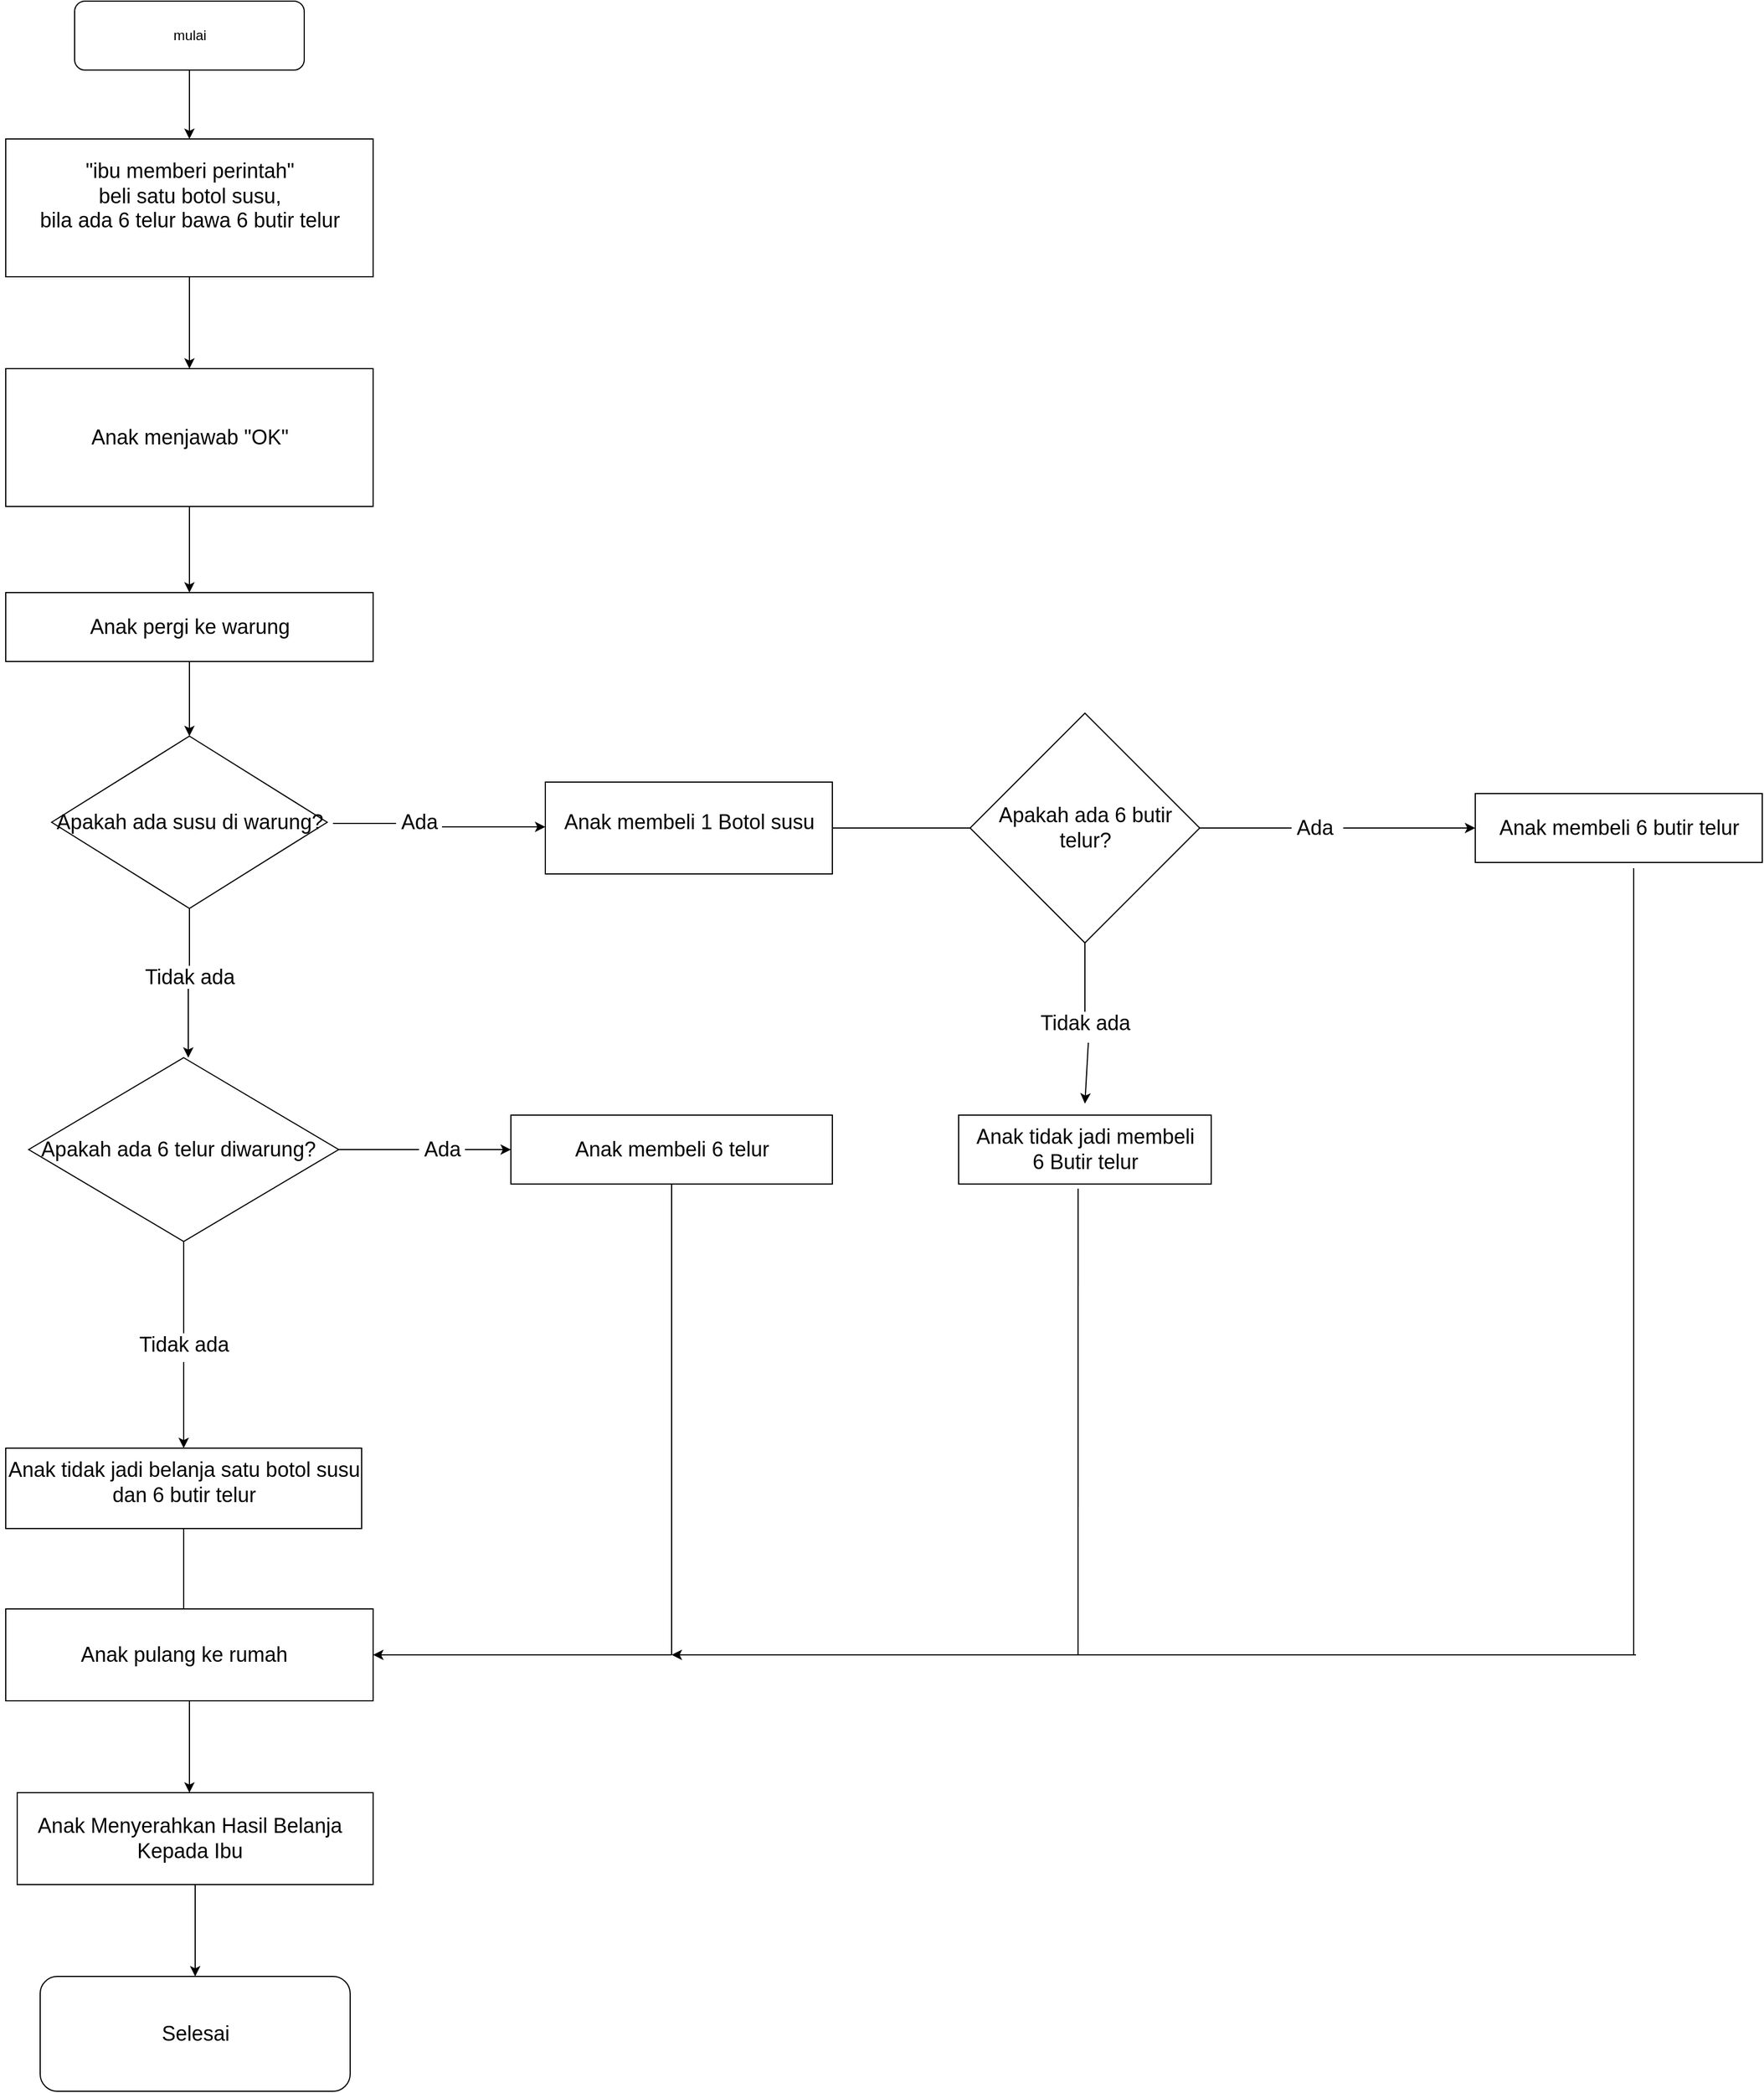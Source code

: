 <mxfile version="15.8.6" type="github">
  <diagram id="C5RBs43oDa-KdzZeNtuy" name="Page-1">
    <mxGraphModel dx="868" dy="425" grid="1" gridSize="10" guides="1" tooltips="1" connect="1" arrows="1" fold="1" page="1" pageScale="1" pageWidth="2339" pageHeight="3300" math="0" shadow="0">
      <root>
        <mxCell id="WIyWlLk6GJQsqaUBKTNV-0" />
        <mxCell id="WIyWlLk6GJQsqaUBKTNV-1" parent="WIyWlLk6GJQsqaUBKTNV-0" />
        <mxCell id="CH0NcvdqYZ9hS3Exefi1-0" value="" style="rounded=1;whiteSpace=wrap;html=1;" vertex="1" parent="WIyWlLk6GJQsqaUBKTNV-1">
          <mxGeometry x="140" y="40" width="200" height="60" as="geometry" />
        </mxCell>
        <mxCell id="CH0NcvdqYZ9hS3Exefi1-2" value="mulai" style="text;html=1;resizable=0;autosize=1;align=center;verticalAlign=middle;points=[];fillColor=none;strokeColor=none;rounded=0;" vertex="1" parent="WIyWlLk6GJQsqaUBKTNV-1">
          <mxGeometry x="220" y="60" width="40" height="20" as="geometry" />
        </mxCell>
        <mxCell id="CH0NcvdqYZ9hS3Exefi1-4" value="" style="endArrow=classic;html=1;rounded=0;fontSize=18;exitX=0.5;exitY=1;exitDx=0;exitDy=0;" edge="1" parent="WIyWlLk6GJQsqaUBKTNV-1" source="CH0NcvdqYZ9hS3Exefi1-0" target="CH0NcvdqYZ9hS3Exefi1-5">
          <mxGeometry width="50" height="50" relative="1" as="geometry">
            <mxPoint x="170" y="140" as="sourcePoint" />
            <mxPoint x="240" y="200" as="targetPoint" />
          </mxGeometry>
        </mxCell>
        <mxCell id="CH0NcvdqYZ9hS3Exefi1-5" value="" style="rounded=0;whiteSpace=wrap;html=1;fontSize=18;" vertex="1" parent="WIyWlLk6GJQsqaUBKTNV-1">
          <mxGeometry x="80" y="160" width="320" height="120" as="geometry" />
        </mxCell>
        <mxCell id="CH0NcvdqYZ9hS3Exefi1-8" value="&quot;ibu memberi perintah&quot;&lt;br&gt;beli satu botol susu,&lt;br&gt;bila ada 6 telur bawa 6 butir telur" style="text;html=1;resizable=0;autosize=1;align=center;verticalAlign=middle;points=[];fillColor=none;strokeColor=none;rounded=0;fontSize=18;" vertex="1" parent="WIyWlLk6GJQsqaUBKTNV-1">
          <mxGeometry x="100" y="175" width="280" height="70" as="geometry" />
        </mxCell>
        <mxCell id="CH0NcvdqYZ9hS3Exefi1-9" value="" style="endArrow=classic;html=1;rounded=0;fontSize=18;exitX=0.5;exitY=1;exitDx=0;exitDy=0;" edge="1" parent="WIyWlLk6GJQsqaUBKTNV-1" source="CH0NcvdqYZ9hS3Exefi1-5">
          <mxGeometry width="50" height="50" relative="1" as="geometry">
            <mxPoint x="390" y="260" as="sourcePoint" />
            <mxPoint x="240" y="360" as="targetPoint" />
          </mxGeometry>
        </mxCell>
        <mxCell id="CH0NcvdqYZ9hS3Exefi1-10" value="" style="rounded=0;whiteSpace=wrap;html=1;fontSize=18;" vertex="1" parent="WIyWlLk6GJQsqaUBKTNV-1">
          <mxGeometry x="80" y="360" width="320" height="120" as="geometry" />
        </mxCell>
        <mxCell id="CH0NcvdqYZ9hS3Exefi1-12" value="Anak menjawab &quot;OK&quot;" style="text;html=1;resizable=0;autosize=1;align=center;verticalAlign=middle;points=[];fillColor=none;strokeColor=none;rounded=0;fontSize=18;" vertex="1" parent="WIyWlLk6GJQsqaUBKTNV-1">
          <mxGeometry x="145" y="405" width="190" height="30" as="geometry" />
        </mxCell>
        <mxCell id="CH0NcvdqYZ9hS3Exefi1-13" value="" style="rounded=0;whiteSpace=wrap;html=1;fontSize=18;" vertex="1" parent="WIyWlLk6GJQsqaUBKTNV-1">
          <mxGeometry x="80" y="555" width="320" height="60" as="geometry" />
        </mxCell>
        <mxCell id="CH0NcvdqYZ9hS3Exefi1-14" value="" style="endArrow=classic;html=1;rounded=0;fontSize=18;entryX=0.5;entryY=0;entryDx=0;entryDy=0;exitX=0.5;exitY=1;exitDx=0;exitDy=0;" edge="1" parent="WIyWlLk6GJQsqaUBKTNV-1" source="CH0NcvdqYZ9hS3Exefi1-10" target="CH0NcvdqYZ9hS3Exefi1-13">
          <mxGeometry width="50" height="50" relative="1" as="geometry">
            <mxPoint x="390" y="560" as="sourcePoint" />
            <mxPoint x="310" y="530" as="targetPoint" />
          </mxGeometry>
        </mxCell>
        <mxCell id="CH0NcvdqYZ9hS3Exefi1-15" value="Anak pergi ke warung" style="text;html=1;resizable=0;autosize=1;align=center;verticalAlign=middle;points=[];fillColor=none;strokeColor=none;rounded=0;fontSize=18;" vertex="1" parent="WIyWlLk6GJQsqaUBKTNV-1">
          <mxGeometry x="145" y="570" width="190" height="30" as="geometry" />
        </mxCell>
        <mxCell id="CH0NcvdqYZ9hS3Exefi1-17" value="" style="rhombus;whiteSpace=wrap;html=1;fontSize=18;" vertex="1" parent="WIyWlLk6GJQsqaUBKTNV-1">
          <mxGeometry x="120" y="680" width="240" height="150" as="geometry" />
        </mxCell>
        <mxCell id="CH0NcvdqYZ9hS3Exefi1-18" value="Apakah ada susu di warung?" style="text;html=1;resizable=0;autosize=1;align=center;verticalAlign=middle;points=[];fillColor=none;strokeColor=none;rounded=0;fontSize=18;" vertex="1" parent="WIyWlLk6GJQsqaUBKTNV-1">
          <mxGeometry x="115" y="740" width="250" height="30" as="geometry" />
        </mxCell>
        <mxCell id="CH0NcvdqYZ9hS3Exefi1-19" value="Ada" style="text;html=1;align=center;verticalAlign=middle;resizable=0;points=[];autosize=1;strokeColor=none;fillColor=none;fontSize=18;" vertex="1" parent="WIyWlLk6GJQsqaUBKTNV-1">
          <mxGeometry x="415" y="740" width="50" height="30" as="geometry" />
        </mxCell>
        <mxCell id="CH0NcvdqYZ9hS3Exefi1-20" value="" style="endArrow=classic;html=1;rounded=0;fontSize=18;exitX=0.5;exitY=1;exitDx=0;exitDy=0;entryX=0.5;entryY=0;entryDx=0;entryDy=0;" edge="1" parent="WIyWlLk6GJQsqaUBKTNV-1" source="CH0NcvdqYZ9hS3Exefi1-13" target="CH0NcvdqYZ9hS3Exefi1-17">
          <mxGeometry width="50" height="50" relative="1" as="geometry">
            <mxPoint x="390" y="860" as="sourcePoint" />
            <mxPoint x="440" y="810" as="targetPoint" />
          </mxGeometry>
        </mxCell>
        <mxCell id="CH0NcvdqYZ9hS3Exefi1-23" value="" style="endArrow=none;html=1;rounded=0;fontSize=18;exitX=1;exitY=0.533;exitDx=0;exitDy=0;exitPerimeter=0;" edge="1" parent="WIyWlLk6GJQsqaUBKTNV-1" source="CH0NcvdqYZ9hS3Exefi1-18">
          <mxGeometry width="50" height="50" relative="1" as="geometry">
            <mxPoint x="390" y="860" as="sourcePoint" />
            <mxPoint x="420" y="756" as="targetPoint" />
          </mxGeometry>
        </mxCell>
        <mxCell id="CH0NcvdqYZ9hS3Exefi1-24" value="" style="endArrow=classic;html=1;rounded=0;fontSize=18;" edge="1" parent="WIyWlLk6GJQsqaUBKTNV-1">
          <mxGeometry width="50" height="50" relative="1" as="geometry">
            <mxPoint x="460" y="759" as="sourcePoint" />
            <mxPoint x="550" y="759" as="targetPoint" />
          </mxGeometry>
        </mxCell>
        <mxCell id="CH0NcvdqYZ9hS3Exefi1-25" value="" style="endArrow=none;html=1;rounded=0;fontSize=18;entryX=0.5;entryY=1;entryDx=0;entryDy=0;" edge="1" parent="WIyWlLk6GJQsqaUBKTNV-1" target="CH0NcvdqYZ9hS3Exefi1-17">
          <mxGeometry width="50" height="50" relative="1" as="geometry">
            <mxPoint x="240" y="880" as="sourcePoint" />
            <mxPoint x="440" y="810" as="targetPoint" />
          </mxGeometry>
        </mxCell>
        <mxCell id="CH0NcvdqYZ9hS3Exefi1-26" value="Tidak ada" style="text;html=1;resizable=0;autosize=1;align=center;verticalAlign=middle;points=[];fillColor=none;strokeColor=none;rounded=0;fontSize=18;" vertex="1" parent="WIyWlLk6GJQsqaUBKTNV-1">
          <mxGeometry x="195" y="875" width="90" height="30" as="geometry" />
        </mxCell>
        <mxCell id="CH0NcvdqYZ9hS3Exefi1-27" value="" style="endArrow=classic;html=1;rounded=0;fontSize=18;" edge="1" parent="WIyWlLk6GJQsqaUBKTNV-1">
          <mxGeometry width="50" height="50" relative="1" as="geometry">
            <mxPoint x="239" y="900" as="sourcePoint" />
            <mxPoint x="239" y="960" as="targetPoint" />
          </mxGeometry>
        </mxCell>
        <mxCell id="CH0NcvdqYZ9hS3Exefi1-28" value="" style="rhombus;whiteSpace=wrap;html=1;fontSize=18;" vertex="1" parent="WIyWlLk6GJQsqaUBKTNV-1">
          <mxGeometry x="100" y="960" width="270" height="160" as="geometry" />
        </mxCell>
        <mxCell id="CH0NcvdqYZ9hS3Exefi1-29" value="Apakah ada 6 telur diwarung?" style="text;html=1;resizable=0;autosize=1;align=center;verticalAlign=middle;points=[];fillColor=none;strokeColor=none;rounded=0;fontSize=18;" vertex="1" parent="WIyWlLk6GJQsqaUBKTNV-1">
          <mxGeometry x="105" y="1025" width="250" height="30" as="geometry" />
        </mxCell>
        <mxCell id="CH0NcvdqYZ9hS3Exefi1-30" value="" style="rounded=0;whiteSpace=wrap;html=1;fontSize=18;" vertex="1" parent="WIyWlLk6GJQsqaUBKTNV-1">
          <mxGeometry x="550" y="720" width="250" height="80" as="geometry" />
        </mxCell>
        <mxCell id="CH0NcvdqYZ9hS3Exefi1-31" value="Anak membeli 1 Botol susu" style="text;html=1;resizable=0;autosize=1;align=center;verticalAlign=middle;points=[];fillColor=none;strokeColor=none;rounded=0;fontSize=18;" vertex="1" parent="WIyWlLk6GJQsqaUBKTNV-1">
          <mxGeometry x="560" y="740" width="230" height="30" as="geometry" />
        </mxCell>
        <mxCell id="CH0NcvdqYZ9hS3Exefi1-32" value="" style="endArrow=none;html=1;rounded=0;fontSize=18;exitX=1;exitY=0.5;exitDx=0;exitDy=0;" edge="1" parent="WIyWlLk6GJQsqaUBKTNV-1" source="CH0NcvdqYZ9hS3Exefi1-28">
          <mxGeometry width="50" height="50" relative="1" as="geometry">
            <mxPoint x="390" y="1030" as="sourcePoint" />
            <mxPoint x="440" y="1040" as="targetPoint" />
          </mxGeometry>
        </mxCell>
        <mxCell id="CH0NcvdqYZ9hS3Exefi1-33" value="Ada" style="text;html=1;resizable=0;autosize=1;align=center;verticalAlign=middle;points=[];fillColor=none;strokeColor=none;rounded=0;fontSize=18;" vertex="1" parent="WIyWlLk6GJQsqaUBKTNV-1">
          <mxGeometry x="435" y="1025" width="50" height="30" as="geometry" />
        </mxCell>
        <mxCell id="CH0NcvdqYZ9hS3Exefi1-34" value="" style="endArrow=classic;html=1;rounded=0;fontSize=18;exitX=0.9;exitY=0.5;exitDx=0;exitDy=0;exitPerimeter=0;" edge="1" parent="WIyWlLk6GJQsqaUBKTNV-1" source="CH0NcvdqYZ9hS3Exefi1-33">
          <mxGeometry width="50" height="50" relative="1" as="geometry">
            <mxPoint x="390" y="930" as="sourcePoint" />
            <mxPoint x="520" y="1040" as="targetPoint" />
          </mxGeometry>
        </mxCell>
        <mxCell id="CH0NcvdqYZ9hS3Exefi1-35" value="" style="rounded=0;whiteSpace=wrap;html=1;fontSize=18;" vertex="1" parent="WIyWlLk6GJQsqaUBKTNV-1">
          <mxGeometry x="520" y="1010" width="280" height="60" as="geometry" />
        </mxCell>
        <mxCell id="CH0NcvdqYZ9hS3Exefi1-36" value="Anak membeli 6 telur" style="text;html=1;resizable=0;autosize=1;align=center;verticalAlign=middle;points=[];fillColor=none;strokeColor=none;rounded=0;fontSize=18;" vertex="1" parent="WIyWlLk6GJQsqaUBKTNV-1">
          <mxGeometry x="570" y="1025" width="180" height="30" as="geometry" />
        </mxCell>
        <mxCell id="CH0NcvdqYZ9hS3Exefi1-38" value="" style="endArrow=none;html=1;rounded=0;fontSize=18;entryX=0.5;entryY=1;entryDx=0;entryDy=0;" edge="1" parent="WIyWlLk6GJQsqaUBKTNV-1" target="CH0NcvdqYZ9hS3Exefi1-28">
          <mxGeometry width="50" height="50" relative="1" as="geometry">
            <mxPoint x="235" y="1200" as="sourcePoint" />
            <mxPoint x="430" y="1150" as="targetPoint" />
          </mxGeometry>
        </mxCell>
        <mxCell id="CH0NcvdqYZ9hS3Exefi1-39" value="Tidak ada" style="text;html=1;resizable=0;autosize=1;align=center;verticalAlign=middle;points=[];fillColor=none;strokeColor=none;rounded=0;fontSize=18;" vertex="1" parent="WIyWlLk6GJQsqaUBKTNV-1">
          <mxGeometry x="190" y="1195" width="90" height="30" as="geometry" />
        </mxCell>
        <mxCell id="CH0NcvdqYZ9hS3Exefi1-40" value="" style="endArrow=classic;html=1;rounded=0;fontSize=18;" edge="1" parent="WIyWlLk6GJQsqaUBKTNV-1" source="CH0NcvdqYZ9hS3Exefi1-39">
          <mxGeometry width="50" height="50" relative="1" as="geometry">
            <mxPoint x="240" y="1230" as="sourcePoint" />
            <mxPoint x="235" y="1300" as="targetPoint" />
          </mxGeometry>
        </mxCell>
        <mxCell id="CH0NcvdqYZ9hS3Exefi1-41" value="" style="endArrow=none;html=1;rounded=0;fontSize=18;exitX=1;exitY=0.5;exitDx=0;exitDy=0;" edge="1" parent="WIyWlLk6GJQsqaUBKTNV-1" source="CH0NcvdqYZ9hS3Exefi1-30" target="CH0NcvdqYZ9hS3Exefi1-43">
          <mxGeometry width="50" height="50" relative="1" as="geometry">
            <mxPoint x="640" y="900" as="sourcePoint" />
            <mxPoint x="960" y="760" as="targetPoint" />
          </mxGeometry>
        </mxCell>
        <mxCell id="CH0NcvdqYZ9hS3Exefi1-43" value="" style="rhombus;whiteSpace=wrap;html=1;fontSize=18;" vertex="1" parent="WIyWlLk6GJQsqaUBKTNV-1">
          <mxGeometry x="920" y="660" width="200" height="200" as="geometry" />
        </mxCell>
        <mxCell id="CH0NcvdqYZ9hS3Exefi1-44" value="Apakah ada 6 butir&lt;br&gt;telur?" style="text;html=1;resizable=0;autosize=1;align=center;verticalAlign=middle;points=[];fillColor=none;strokeColor=none;rounded=0;fontSize=18;" vertex="1" parent="WIyWlLk6GJQsqaUBKTNV-1">
          <mxGeometry x="935" y="735" width="170" height="50" as="geometry" />
        </mxCell>
        <mxCell id="CH0NcvdqYZ9hS3Exefi1-45" value="" style="endArrow=none;html=1;rounded=0;fontSize=18;entryX=0.5;entryY=1;entryDx=0;entryDy=0;" edge="1" parent="WIyWlLk6GJQsqaUBKTNV-1" target="CH0NcvdqYZ9hS3Exefi1-43">
          <mxGeometry width="50" height="50" relative="1" as="geometry">
            <mxPoint x="1020" y="920" as="sourcePoint" />
            <mxPoint x="1010" y="840" as="targetPoint" />
          </mxGeometry>
        </mxCell>
        <mxCell id="CH0NcvdqYZ9hS3Exefi1-46" value="" style="endArrow=none;html=1;rounded=0;fontSize=18;entryX=1;entryY=0.5;entryDx=0;entryDy=0;" edge="1" parent="WIyWlLk6GJQsqaUBKTNV-1" target="CH0NcvdqYZ9hS3Exefi1-43">
          <mxGeometry width="50" height="50" relative="1" as="geometry">
            <mxPoint x="1200" y="760" as="sourcePoint" />
            <mxPoint x="1010" y="840" as="targetPoint" />
          </mxGeometry>
        </mxCell>
        <mxCell id="CH0NcvdqYZ9hS3Exefi1-47" value="Ada" style="text;html=1;resizable=0;autosize=1;align=center;verticalAlign=middle;points=[];fillColor=none;strokeColor=none;rounded=0;fontSize=18;" vertex="1" parent="WIyWlLk6GJQsqaUBKTNV-1">
          <mxGeometry x="1195" y="745" width="50" height="30" as="geometry" />
        </mxCell>
        <mxCell id="CH0NcvdqYZ9hS3Exefi1-48" value="Tidak ada" style="text;html=1;resizable=0;autosize=1;align=center;verticalAlign=middle;points=[];fillColor=none;strokeColor=none;rounded=0;fontSize=18;" vertex="1" parent="WIyWlLk6GJQsqaUBKTNV-1">
          <mxGeometry x="975" y="915" width="90" height="30" as="geometry" />
        </mxCell>
        <mxCell id="CH0NcvdqYZ9hS3Exefi1-49" value="" style="rounded=0;whiteSpace=wrap;html=1;fontSize=18;" vertex="1" parent="WIyWlLk6GJQsqaUBKTNV-1">
          <mxGeometry x="80" y="1300" width="310" height="70" as="geometry" />
        </mxCell>
        <mxCell id="CH0NcvdqYZ9hS3Exefi1-50" value="Anak tidak jadi belanja satu botol susu&lt;br&gt;dan 6 butir telur" style="text;html=1;resizable=0;autosize=1;align=center;verticalAlign=middle;points=[];fillColor=none;strokeColor=none;rounded=0;fontSize=18;" vertex="1" parent="WIyWlLk6GJQsqaUBKTNV-1">
          <mxGeometry x="75" y="1305" width="320" height="50" as="geometry" />
        </mxCell>
        <mxCell id="CH0NcvdqYZ9hS3Exefi1-51" value="" style="endArrow=none;html=1;rounded=0;fontSize=18;entryX=0.5;entryY=1;entryDx=0;entryDy=0;" edge="1" parent="WIyWlLk6GJQsqaUBKTNV-1" target="CH0NcvdqYZ9hS3Exefi1-49">
          <mxGeometry width="50" height="50" relative="1" as="geometry">
            <mxPoint x="235" y="1440" as="sourcePoint" />
            <mxPoint x="440" y="1340" as="targetPoint" />
          </mxGeometry>
        </mxCell>
        <mxCell id="CH0NcvdqYZ9hS3Exefi1-54" value="" style="rounded=0;whiteSpace=wrap;html=1;fontSize=18;" vertex="1" parent="WIyWlLk6GJQsqaUBKTNV-1">
          <mxGeometry x="80" y="1440" width="320" height="80" as="geometry" />
        </mxCell>
        <mxCell id="CH0NcvdqYZ9hS3Exefi1-55" value="Anak pulang ke rumah" style="text;html=1;resizable=0;autosize=1;align=center;verticalAlign=middle;points=[];fillColor=none;strokeColor=none;rounded=0;fontSize=18;" vertex="1" parent="WIyWlLk6GJQsqaUBKTNV-1">
          <mxGeometry x="135" y="1465" width="200" height="30" as="geometry" />
        </mxCell>
        <mxCell id="CH0NcvdqYZ9hS3Exefi1-56" value="" style="endArrow=classic;html=1;rounded=0;fontSize=18;exitX=0.5;exitY=1;exitDx=0;exitDy=0;" edge="1" parent="WIyWlLk6GJQsqaUBKTNV-1" source="CH0NcvdqYZ9hS3Exefi1-54">
          <mxGeometry width="50" height="50" relative="1" as="geometry">
            <mxPoint x="450" y="1470" as="sourcePoint" />
            <mxPoint x="240" y="1600" as="targetPoint" />
          </mxGeometry>
        </mxCell>
        <mxCell id="CH0NcvdqYZ9hS3Exefi1-57" value="" style="rounded=0;whiteSpace=wrap;html=1;fontSize=18;" vertex="1" parent="WIyWlLk6GJQsqaUBKTNV-1">
          <mxGeometry x="90" y="1600" width="310" height="80" as="geometry" />
        </mxCell>
        <mxCell id="CH0NcvdqYZ9hS3Exefi1-58" value="Anak Menyerahkan Hasil Belanja&lt;br&gt;Kepada Ibu" style="text;html=1;resizable=0;autosize=1;align=center;verticalAlign=middle;points=[];fillColor=none;strokeColor=none;rounded=0;fontSize=18;" vertex="1" parent="WIyWlLk6GJQsqaUBKTNV-1">
          <mxGeometry x="100" y="1615" width="280" height="50" as="geometry" />
        </mxCell>
        <mxCell id="CH0NcvdqYZ9hS3Exefi1-59" value="" style="endArrow=classic;html=1;rounded=0;fontSize=18;exitX=0.5;exitY=1;exitDx=0;exitDy=0;" edge="1" parent="WIyWlLk6GJQsqaUBKTNV-1" source="CH0NcvdqYZ9hS3Exefi1-57">
          <mxGeometry width="50" height="50" relative="1" as="geometry">
            <mxPoint x="450" y="1560" as="sourcePoint" />
            <mxPoint x="245" y="1760" as="targetPoint" />
          </mxGeometry>
        </mxCell>
        <mxCell id="CH0NcvdqYZ9hS3Exefi1-60" value="" style="rounded=1;whiteSpace=wrap;html=1;fontSize=18;" vertex="1" parent="WIyWlLk6GJQsqaUBKTNV-1">
          <mxGeometry x="110" y="1760" width="270" height="100" as="geometry" />
        </mxCell>
        <mxCell id="CH0NcvdqYZ9hS3Exefi1-61" value="Selesai" style="text;html=1;resizable=0;autosize=1;align=center;verticalAlign=middle;points=[];fillColor=none;strokeColor=none;rounded=0;fontSize=18;" vertex="1" parent="WIyWlLk6GJQsqaUBKTNV-1">
          <mxGeometry x="210" y="1795" width="70" height="30" as="geometry" />
        </mxCell>
        <mxCell id="CH0NcvdqYZ9hS3Exefi1-62" value="" style="endArrow=none;html=1;rounded=0;fontSize=18;entryX=0.5;entryY=1;entryDx=0;entryDy=0;" edge="1" parent="WIyWlLk6GJQsqaUBKTNV-1" target="CH0NcvdqYZ9hS3Exefi1-35">
          <mxGeometry width="50" height="50" relative="1" as="geometry">
            <mxPoint x="660" y="1480" as="sourcePoint" />
            <mxPoint x="880" y="1100" as="targetPoint" />
          </mxGeometry>
        </mxCell>
        <mxCell id="CH0NcvdqYZ9hS3Exefi1-63" value="" style="endArrow=classic;html=1;rounded=0;fontSize=18;entryX=1;entryY=0.5;entryDx=0;entryDy=0;" edge="1" parent="WIyWlLk6GJQsqaUBKTNV-1" target="CH0NcvdqYZ9hS3Exefi1-54">
          <mxGeometry width="50" height="50" relative="1" as="geometry">
            <mxPoint x="660" y="1480" as="sourcePoint" />
            <mxPoint x="560" y="1540" as="targetPoint" />
          </mxGeometry>
        </mxCell>
        <mxCell id="CH0NcvdqYZ9hS3Exefi1-64" value="" style="endArrow=classic;html=1;rounded=0;fontSize=18;" edge="1" parent="WIyWlLk6GJQsqaUBKTNV-1" source="CH0NcvdqYZ9hS3Exefi1-47">
          <mxGeometry width="50" height="50" relative="1" as="geometry">
            <mxPoint x="970" y="810" as="sourcePoint" />
            <mxPoint x="1360" y="760" as="targetPoint" />
          </mxGeometry>
        </mxCell>
        <mxCell id="CH0NcvdqYZ9hS3Exefi1-65" value="" style="rounded=0;whiteSpace=wrap;html=1;fontSize=18;" vertex="1" parent="WIyWlLk6GJQsqaUBKTNV-1">
          <mxGeometry x="1360" y="730" width="250" height="60" as="geometry" />
        </mxCell>
        <mxCell id="CH0NcvdqYZ9hS3Exefi1-68" value="Anak membeli 6 butir telur" style="text;html=1;resizable=0;autosize=1;align=center;verticalAlign=middle;points=[];fillColor=none;strokeColor=none;rounded=0;fontSize=18;" vertex="1" parent="WIyWlLk6GJQsqaUBKTNV-1">
          <mxGeometry x="1375" y="745" width="220" height="30" as="geometry" />
        </mxCell>
        <mxCell id="CH0NcvdqYZ9hS3Exefi1-69" value="" style="endArrow=none;html=1;rounded=0;fontSize=18;entryX=0.552;entryY=1.083;entryDx=0;entryDy=0;entryPerimeter=0;" edge="1" parent="WIyWlLk6GJQsqaUBKTNV-1" target="CH0NcvdqYZ9hS3Exefi1-65">
          <mxGeometry width="50" height="50" relative="1" as="geometry">
            <mxPoint x="1498" y="1480" as="sourcePoint" />
            <mxPoint x="1210" y="930" as="targetPoint" />
          </mxGeometry>
        </mxCell>
        <mxCell id="CH0NcvdqYZ9hS3Exefi1-70" value="" style="endArrow=classic;html=1;rounded=0;fontSize=18;" edge="1" parent="WIyWlLk6GJQsqaUBKTNV-1">
          <mxGeometry width="50" height="50" relative="1" as="geometry">
            <mxPoint x="1500" y="1480" as="sourcePoint" />
            <mxPoint x="660" y="1480" as="targetPoint" />
          </mxGeometry>
        </mxCell>
        <mxCell id="CH0NcvdqYZ9hS3Exefi1-71" value="" style="endArrow=classic;html=1;rounded=0;fontSize=18;exitX=0.533;exitY=1.067;exitDx=0;exitDy=0;exitPerimeter=0;" edge="1" parent="WIyWlLk6GJQsqaUBKTNV-1" source="CH0NcvdqYZ9hS3Exefi1-48">
          <mxGeometry width="50" height="50" relative="1" as="geometry">
            <mxPoint x="1010" y="970" as="sourcePoint" />
            <mxPoint x="1020" y="1000" as="targetPoint" />
          </mxGeometry>
        </mxCell>
        <mxCell id="CH0NcvdqYZ9hS3Exefi1-72" value="" style="rounded=0;whiteSpace=wrap;html=1;fontSize=18;" vertex="1" parent="WIyWlLk6GJQsqaUBKTNV-1">
          <mxGeometry x="910" y="1010" width="220" height="60" as="geometry" />
        </mxCell>
        <mxCell id="CH0NcvdqYZ9hS3Exefi1-74" value="Anak tidak jadi membeli&lt;br&gt;6 Butir telur" style="text;html=1;resizable=0;autosize=1;align=center;verticalAlign=middle;points=[];fillColor=none;strokeColor=none;rounded=0;fontSize=18;" vertex="1" parent="WIyWlLk6GJQsqaUBKTNV-1">
          <mxGeometry x="915" y="1015" width="210" height="50" as="geometry" />
        </mxCell>
        <mxCell id="CH0NcvdqYZ9hS3Exefi1-75" value="" style="endArrow=none;html=1;rounded=0;fontSize=18;entryX=0.473;entryY=1.067;entryDx=0;entryDy=0;entryPerimeter=0;" edge="1" parent="WIyWlLk6GJQsqaUBKTNV-1" target="CH0NcvdqYZ9hS3Exefi1-72">
          <mxGeometry width="50" height="50" relative="1" as="geometry">
            <mxPoint x="1014" y="1480" as="sourcePoint" />
            <mxPoint x="880" y="740" as="targetPoint" />
          </mxGeometry>
        </mxCell>
      </root>
    </mxGraphModel>
  </diagram>
</mxfile>
